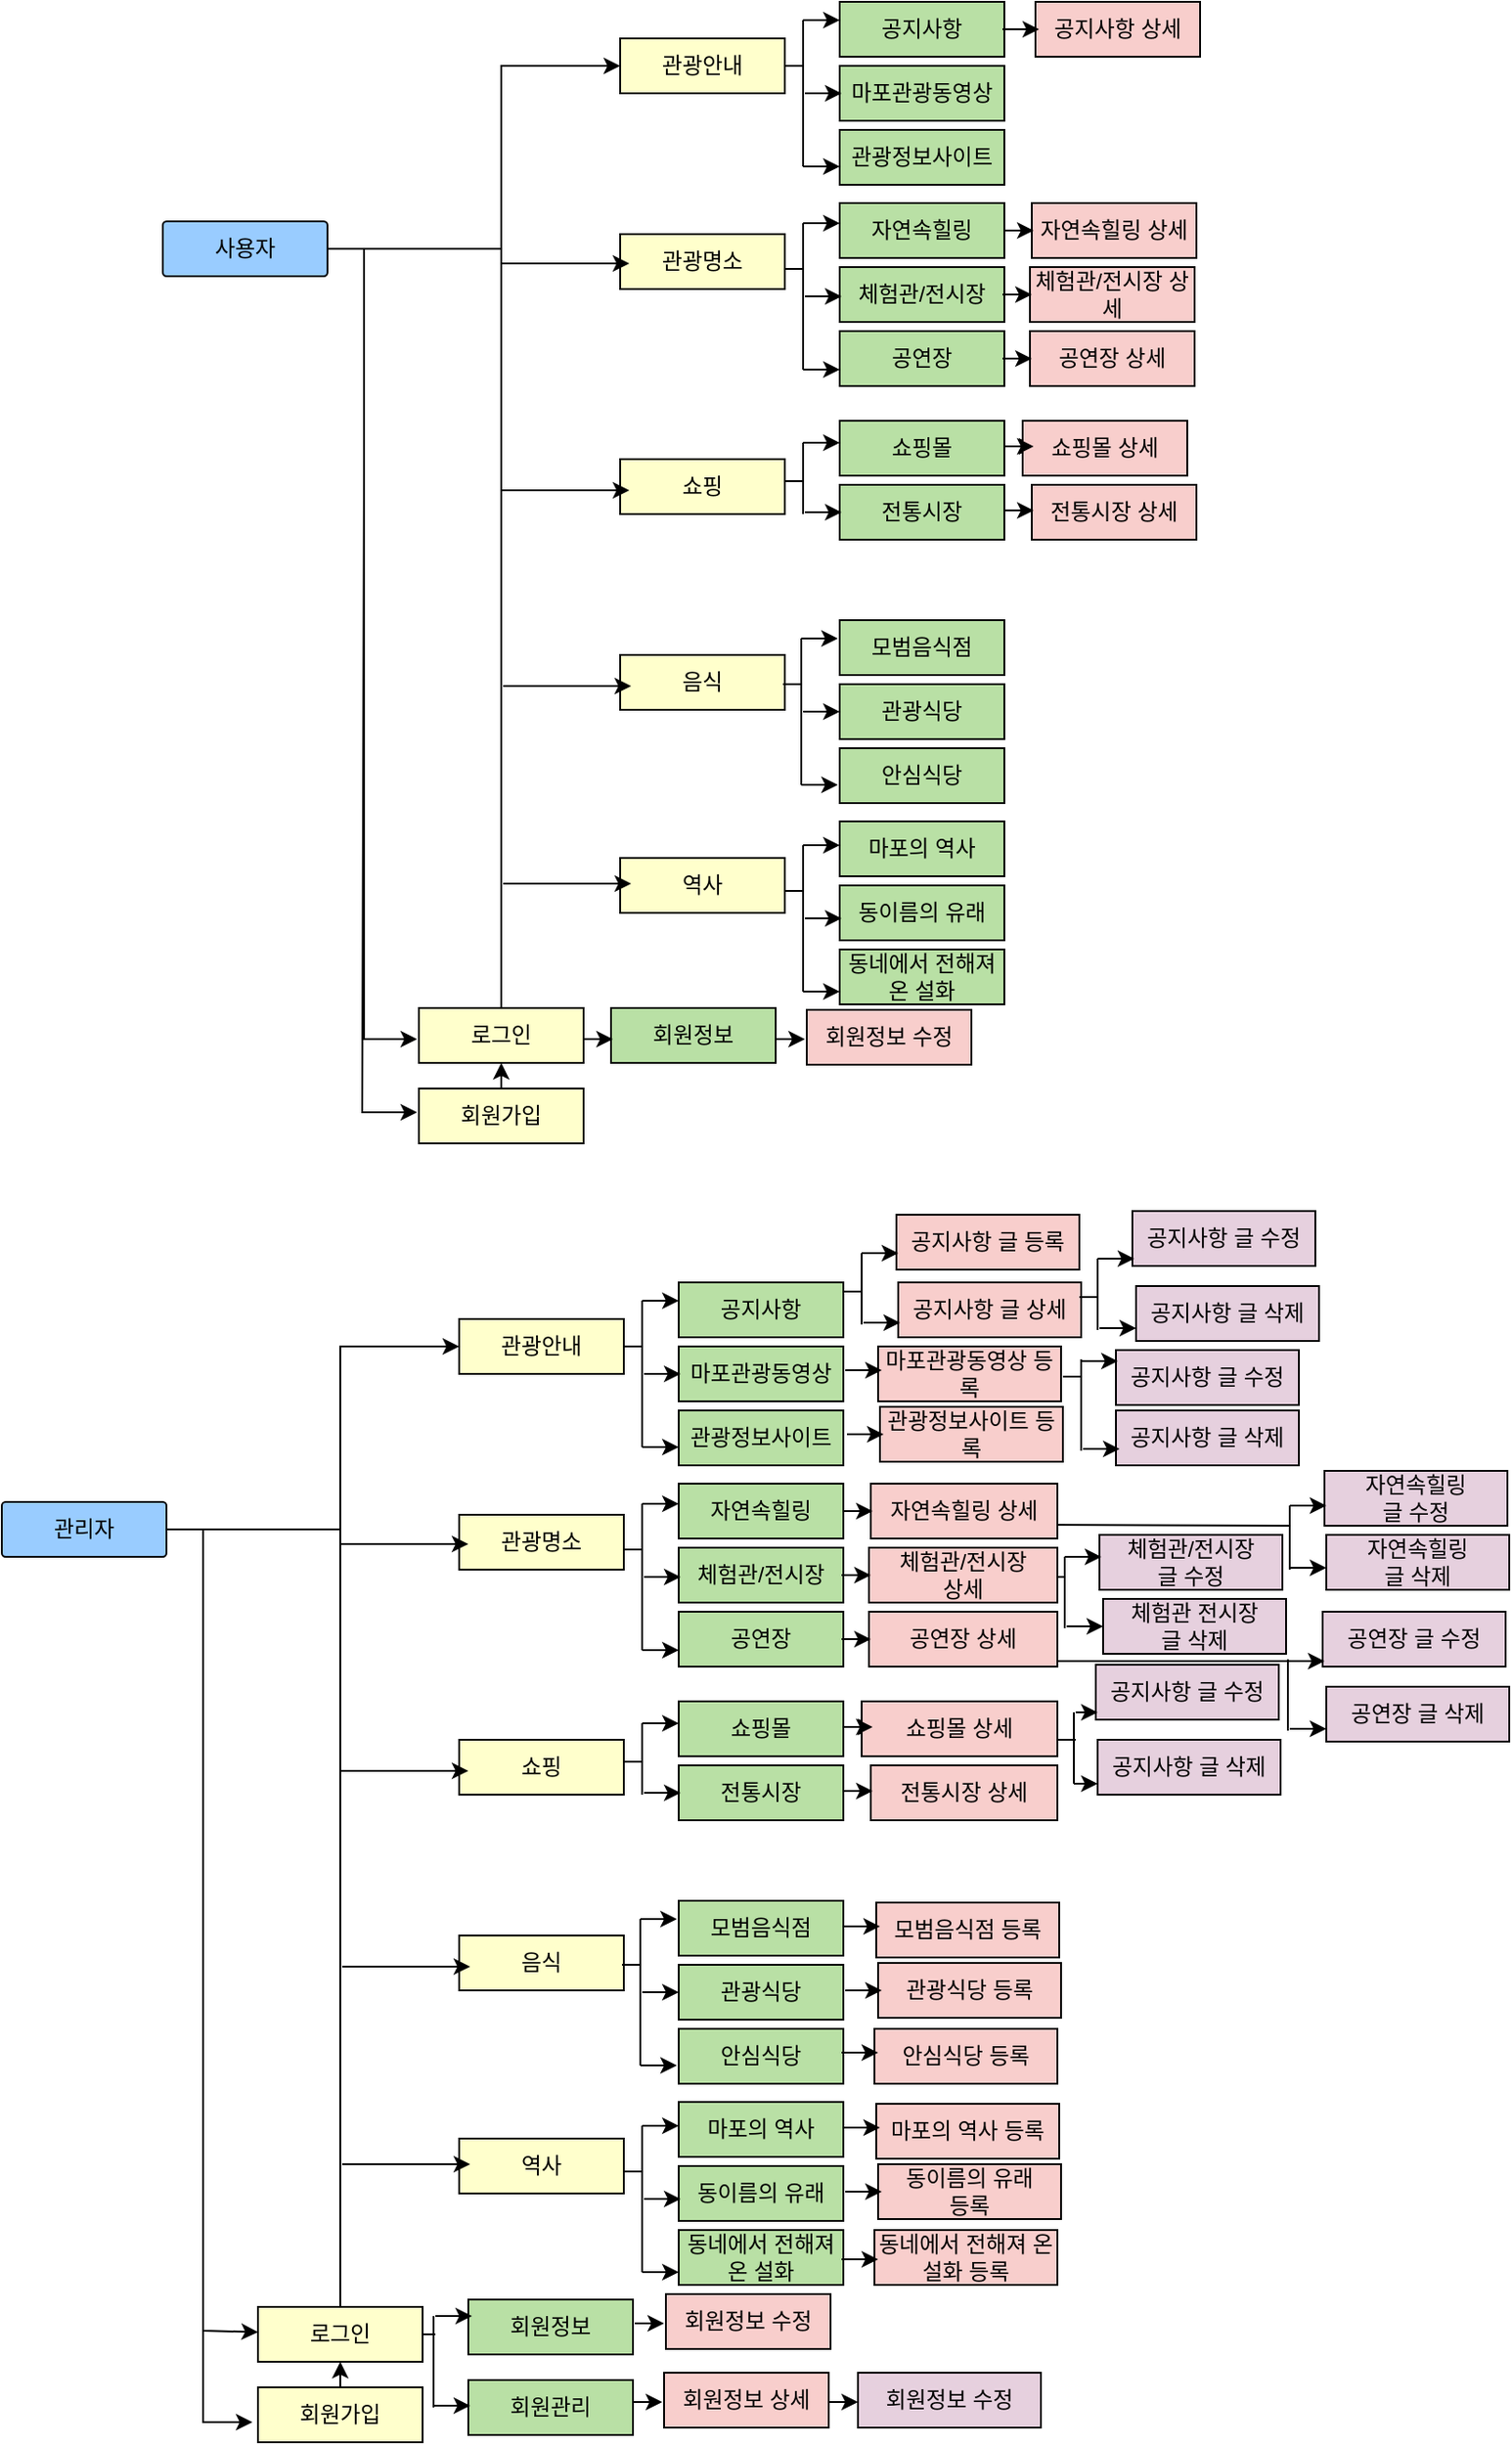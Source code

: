 <mxfile version="20.5.1" type="github">
  <diagram id="kgpKYQtTHZ0yAKxKKP6v" name="Page-1">
    <mxGraphModel dx="1662" dy="762" grid="1" gridSize="10" guides="1" tooltips="1" connect="1" arrows="1" fold="1" page="1" pageScale="1" pageWidth="850" pageHeight="1100" math="0" shadow="0">
      <root>
        <mxCell id="0" />
        <mxCell id="1" parent="0" />
        <mxCell id="wglulsc01303XSao3uGZ-1" value="사용자" style="rounded=1;whiteSpace=wrap;html=1;fillColor=#99CCFF;arcSize=7;" vertex="1" parent="1">
          <mxGeometry x="101" y="173" width="90" height="30" as="geometry" />
        </mxCell>
        <mxCell id="wglulsc01303XSao3uGZ-2" value="로그인" style="rounded=0;whiteSpace=wrap;html=1;fillColor=#FFFFCC;" vertex="1" parent="1">
          <mxGeometry x="241" y="603" width="90" height="30" as="geometry" />
        </mxCell>
        <mxCell id="wglulsc01303XSao3uGZ-3" value="회원가입" style="rounded=0;whiteSpace=wrap;html=1;fillColor=#FFFFCC;" vertex="1" parent="1">
          <mxGeometry x="241" y="647" width="90" height="30" as="geometry" />
        </mxCell>
        <mxCell id="wglulsc01303XSao3uGZ-4" value="관광안내" style="rounded=0;whiteSpace=wrap;html=1;fillColor=#FFFFCC;" vertex="1" parent="1">
          <mxGeometry x="351" y="73" width="90" height="30" as="geometry" />
        </mxCell>
        <mxCell id="wglulsc01303XSao3uGZ-5" value="관광명소" style="rounded=0;whiteSpace=wrap;html=1;fillColor=#FFFFCC;" vertex="1" parent="1">
          <mxGeometry x="351" y="180" width="90" height="30" as="geometry" />
        </mxCell>
        <mxCell id="wglulsc01303XSao3uGZ-6" value="쇼핑" style="rounded=0;whiteSpace=wrap;html=1;fillColor=#FFFFCC;" vertex="1" parent="1">
          <mxGeometry x="351" y="303" width="90" height="30" as="geometry" />
        </mxCell>
        <mxCell id="wglulsc01303XSao3uGZ-7" value="음식" style="rounded=0;whiteSpace=wrap;html=1;fillColor=#FFFFCC;" vertex="1" parent="1">
          <mxGeometry x="351" y="410" width="90" height="30" as="geometry" />
        </mxCell>
        <mxCell id="wglulsc01303XSao3uGZ-8" value="역사" style="rounded=0;whiteSpace=wrap;html=1;fillColor=#FFFFCC;" vertex="1" parent="1">
          <mxGeometry x="351" y="521" width="90" height="30" as="geometry" />
        </mxCell>
        <mxCell id="wglulsc01303XSao3uGZ-9" value="" style="endArrow=classic;html=1;rounded=0;exitX=1;exitY=0.5;exitDx=0;exitDy=0;" edge="1" parent="1" source="wglulsc01303XSao3uGZ-1">
          <mxGeometry width="50" height="50" relative="1" as="geometry">
            <mxPoint x="491" y="473" as="sourcePoint" />
            <mxPoint x="240" y="620" as="targetPoint" />
            <Array as="points">
              <mxPoint x="211" y="188" />
              <mxPoint x="211" y="620" />
            </Array>
          </mxGeometry>
        </mxCell>
        <mxCell id="wglulsc01303XSao3uGZ-10" value="" style="endArrow=classic;html=1;rounded=0;" edge="1" parent="1">
          <mxGeometry width="50" height="50" relative="1" as="geometry">
            <mxPoint x="211" y="303" as="sourcePoint" />
            <mxPoint x="240" y="660" as="targetPoint" />
            <Array as="points">
              <mxPoint x="210" y="660" />
            </Array>
          </mxGeometry>
        </mxCell>
        <mxCell id="wglulsc01303XSao3uGZ-11" value="" style="endArrow=classic;html=1;rounded=0;exitX=0.5;exitY=0;exitDx=0;exitDy=0;entryX=0.5;entryY=1;entryDx=0;entryDy=0;" edge="1" parent="1" source="wglulsc01303XSao3uGZ-3" target="wglulsc01303XSao3uGZ-2">
          <mxGeometry width="50" height="50" relative="1" as="geometry">
            <mxPoint x="491" y="787" as="sourcePoint" />
            <mxPoint x="541" y="737" as="targetPoint" />
          </mxGeometry>
        </mxCell>
        <mxCell id="wglulsc01303XSao3uGZ-12" value="" style="endArrow=classic;html=1;rounded=0;exitX=0.5;exitY=0;exitDx=0;exitDy=0;entryX=0;entryY=0.5;entryDx=0;entryDy=0;" edge="1" parent="1" source="wglulsc01303XSao3uGZ-2" target="wglulsc01303XSao3uGZ-4">
          <mxGeometry width="50" height="50" relative="1" as="geometry">
            <mxPoint x="491" y="473" as="sourcePoint" />
            <mxPoint x="281" y="63" as="targetPoint" />
            <Array as="points">
              <mxPoint x="286" y="88" />
            </Array>
          </mxGeometry>
        </mxCell>
        <mxCell id="wglulsc01303XSao3uGZ-13" value="" style="endArrow=none;html=1;rounded=0;" edge="1" parent="1">
          <mxGeometry width="50" height="50" relative="1" as="geometry">
            <mxPoint x="206" y="188" as="sourcePoint" />
            <mxPoint x="286" y="188" as="targetPoint" />
          </mxGeometry>
        </mxCell>
        <mxCell id="wglulsc01303XSao3uGZ-14" value="" style="endArrow=classic;html=1;rounded=0;entryX=0;entryY=0.5;entryDx=0;entryDy=0;" edge="1" parent="1">
          <mxGeometry width="50" height="50" relative="1" as="geometry">
            <mxPoint x="286" y="196" as="sourcePoint" />
            <mxPoint x="356" y="196" as="targetPoint" />
          </mxGeometry>
        </mxCell>
        <mxCell id="wglulsc01303XSao3uGZ-15" value="" style="endArrow=classic;html=1;rounded=0;entryX=0;entryY=0.5;entryDx=0;entryDy=0;" edge="1" parent="1">
          <mxGeometry width="50" height="50" relative="1" as="geometry">
            <mxPoint x="286" y="320" as="sourcePoint" />
            <mxPoint x="356" y="320" as="targetPoint" />
          </mxGeometry>
        </mxCell>
        <mxCell id="wglulsc01303XSao3uGZ-16" value="" style="endArrow=classic;html=1;rounded=0;entryX=0;entryY=0.5;entryDx=0;entryDy=0;" edge="1" parent="1">
          <mxGeometry width="50" height="50" relative="1" as="geometry">
            <mxPoint x="287" y="427" as="sourcePoint" />
            <mxPoint x="357" y="427" as="targetPoint" />
          </mxGeometry>
        </mxCell>
        <mxCell id="wglulsc01303XSao3uGZ-17" value="" style="endArrow=classic;html=1;rounded=0;entryX=0;entryY=0.5;entryDx=0;entryDy=0;" edge="1" parent="1">
          <mxGeometry width="50" height="50" relative="1" as="geometry">
            <mxPoint x="287" y="535" as="sourcePoint" />
            <mxPoint x="357" y="535" as="targetPoint" />
          </mxGeometry>
        </mxCell>
        <mxCell id="wglulsc01303XSao3uGZ-18" value="공지사항" style="rounded=0;whiteSpace=wrap;html=1;fillColor=#B9E0A5;" vertex="1" parent="1">
          <mxGeometry x="471" y="53" width="90" height="30" as="geometry" />
        </mxCell>
        <mxCell id="wglulsc01303XSao3uGZ-19" value="마포관광동영상" style="rounded=0;whiteSpace=wrap;html=1;fillColor=#B9E0A5;" vertex="1" parent="1">
          <mxGeometry x="471" y="88" width="90" height="30" as="geometry" />
        </mxCell>
        <mxCell id="wglulsc01303XSao3uGZ-20" value="관광정보사이트" style="rounded=0;whiteSpace=wrap;html=1;fillColor=#B9E0A5;" vertex="1" parent="1">
          <mxGeometry x="471" y="123" width="90" height="30" as="geometry" />
        </mxCell>
        <mxCell id="wglulsc01303XSao3uGZ-21" value="공지사항 상세" style="rounded=0;whiteSpace=wrap;html=1;fillColor=#F8CECC;" vertex="1" parent="1">
          <mxGeometry x="578" y="53" width="90" height="30" as="geometry" />
        </mxCell>
        <mxCell id="wglulsc01303XSao3uGZ-24" value="자연속힐링" style="rounded=0;whiteSpace=wrap;html=1;fillColor=#B9E0A5;" vertex="1" parent="1">
          <mxGeometry x="471" y="163" width="90" height="30" as="geometry" />
        </mxCell>
        <mxCell id="wglulsc01303XSao3uGZ-25" value="체험관/전시장" style="rounded=0;whiteSpace=wrap;html=1;fillColor=#B9E0A5;" vertex="1" parent="1">
          <mxGeometry x="471" y="198" width="90" height="30" as="geometry" />
        </mxCell>
        <mxCell id="wglulsc01303XSao3uGZ-26" value="공연장" style="rounded=0;whiteSpace=wrap;html=1;fillColor=#B9E0A5;" vertex="1" parent="1">
          <mxGeometry x="471" y="233" width="90" height="30" as="geometry" />
        </mxCell>
        <mxCell id="wglulsc01303XSao3uGZ-27" value="자연속힐링 상세" style="rounded=0;whiteSpace=wrap;html=1;fillColor=#F8CECC;" vertex="1" parent="1">
          <mxGeometry x="576" y="163" width="90" height="30" as="geometry" />
        </mxCell>
        <mxCell id="wglulsc01303XSao3uGZ-28" value="쇼핑몰" style="rounded=0;whiteSpace=wrap;html=1;fillColor=#B9E0A5;" vertex="1" parent="1">
          <mxGeometry x="471" y="282" width="90" height="30" as="geometry" />
        </mxCell>
        <mxCell id="wglulsc01303XSao3uGZ-29" value="전통시장" style="rounded=0;whiteSpace=wrap;html=1;fillColor=#B9E0A5;" vertex="1" parent="1">
          <mxGeometry x="471" y="317" width="90" height="30" as="geometry" />
        </mxCell>
        <mxCell id="wglulsc01303XSao3uGZ-31" value="쇼핑몰 상세" style="rounded=0;whiteSpace=wrap;html=1;fillColor=#FFFFFF;" vertex="1" parent="1">
          <mxGeometry x="571" y="282" width="90" height="30" as="geometry" />
        </mxCell>
        <mxCell id="wglulsc01303XSao3uGZ-32" value="모범음식점" style="rounded=0;whiteSpace=wrap;html=1;fillColor=#B9E0A5;" vertex="1" parent="1">
          <mxGeometry x="471" y="391" width="90" height="30" as="geometry" />
        </mxCell>
        <mxCell id="wglulsc01303XSao3uGZ-33" value="관광식당" style="rounded=0;whiteSpace=wrap;html=1;fillColor=#B9E0A5;" vertex="1" parent="1">
          <mxGeometry x="471" y="426" width="90" height="30" as="geometry" />
        </mxCell>
        <mxCell id="wglulsc01303XSao3uGZ-34" value="안심식당" style="rounded=0;whiteSpace=wrap;html=1;fillColor=#B9E0A5;" vertex="1" parent="1">
          <mxGeometry x="471" y="461" width="90" height="30" as="geometry" />
        </mxCell>
        <mxCell id="wglulsc01303XSao3uGZ-36" value="마포의 역사" style="rounded=0;whiteSpace=wrap;html=1;fillColor=#B9E0A5;" vertex="1" parent="1">
          <mxGeometry x="471" y="501" width="90" height="30" as="geometry" />
        </mxCell>
        <mxCell id="wglulsc01303XSao3uGZ-37" value="동이름의 유래" style="rounded=0;whiteSpace=wrap;html=1;fillColor=#B9E0A5;" vertex="1" parent="1">
          <mxGeometry x="471" y="536" width="90" height="30" as="geometry" />
        </mxCell>
        <mxCell id="wglulsc01303XSao3uGZ-38" value="동네에서 전해져 온 설화" style="rounded=0;whiteSpace=wrap;html=1;fillColor=#B9E0A5;" vertex="1" parent="1">
          <mxGeometry x="471" y="571" width="90" height="30" as="geometry" />
        </mxCell>
        <mxCell id="wglulsc01303XSao3uGZ-40" value="전통시장 상세" style="rounded=0;whiteSpace=wrap;html=1;fillColor=#F8CECC;" vertex="1" parent="1">
          <mxGeometry x="576" y="317" width="90" height="30" as="geometry" />
        </mxCell>
        <mxCell id="wglulsc01303XSao3uGZ-41" value="체험관/전시장 상세" style="rounded=0;whiteSpace=wrap;html=1;fillColor=#F8CECC;" vertex="1" parent="1">
          <mxGeometry x="575" y="198" width="90" height="30" as="geometry" />
        </mxCell>
        <mxCell id="wglulsc01303XSao3uGZ-42" value="공연장 상세" style="rounded=0;whiteSpace=wrap;html=1;fillColor=#F8CECC;" vertex="1" parent="1">
          <mxGeometry x="575" y="233" width="90" height="30" as="geometry" />
        </mxCell>
        <mxCell id="wglulsc01303XSao3uGZ-45" value="" style="endArrow=none;html=1;rounded=0;exitX=1;exitY=0.5;exitDx=0;exitDy=0;" edge="1" parent="1" source="wglulsc01303XSao3uGZ-4">
          <mxGeometry width="50" height="50" relative="1" as="geometry">
            <mxPoint x="491" y="363" as="sourcePoint" />
            <mxPoint x="451" y="88" as="targetPoint" />
          </mxGeometry>
        </mxCell>
        <mxCell id="wglulsc01303XSao3uGZ-47" value="" style="endArrow=none;html=1;rounded=0;" edge="1" parent="1">
          <mxGeometry width="50" height="50" relative="1" as="geometry">
            <mxPoint x="451" y="63" as="sourcePoint" />
            <mxPoint x="451" y="143" as="targetPoint" />
          </mxGeometry>
        </mxCell>
        <mxCell id="wglulsc01303XSao3uGZ-48" value="" style="endArrow=classic;html=1;rounded=0;" edge="1" parent="1">
          <mxGeometry width="50" height="50" relative="1" as="geometry">
            <mxPoint x="451" y="63" as="sourcePoint" />
            <mxPoint x="471" y="63" as="targetPoint" />
          </mxGeometry>
        </mxCell>
        <mxCell id="wglulsc01303XSao3uGZ-49" value="" style="endArrow=classic;html=1;rounded=0;" edge="1" parent="1">
          <mxGeometry width="50" height="50" relative="1" as="geometry">
            <mxPoint x="452" y="103" as="sourcePoint" />
            <mxPoint x="472" y="103" as="targetPoint" />
          </mxGeometry>
        </mxCell>
        <mxCell id="wglulsc01303XSao3uGZ-50" value="" style="endArrow=classic;html=1;rounded=0;" edge="1" parent="1">
          <mxGeometry width="50" height="50" relative="1" as="geometry">
            <mxPoint x="451" y="143" as="sourcePoint" />
            <mxPoint x="471" y="143" as="targetPoint" />
          </mxGeometry>
        </mxCell>
        <mxCell id="wglulsc01303XSao3uGZ-51" value="" style="endArrow=none;html=1;rounded=0;exitX=1;exitY=0.5;exitDx=0;exitDy=0;" edge="1" parent="1">
          <mxGeometry width="50" height="50" relative="1" as="geometry">
            <mxPoint x="441" y="199" as="sourcePoint" />
            <mxPoint x="451" y="199" as="targetPoint" />
          </mxGeometry>
        </mxCell>
        <mxCell id="wglulsc01303XSao3uGZ-52" value="" style="endArrow=none;html=1;rounded=0;" edge="1" parent="1">
          <mxGeometry width="50" height="50" relative="1" as="geometry">
            <mxPoint x="451" y="174" as="sourcePoint" />
            <mxPoint x="451" y="254" as="targetPoint" />
          </mxGeometry>
        </mxCell>
        <mxCell id="wglulsc01303XSao3uGZ-53" value="" style="endArrow=classic;html=1;rounded=0;" edge="1" parent="1">
          <mxGeometry width="50" height="50" relative="1" as="geometry">
            <mxPoint x="451" y="174" as="sourcePoint" />
            <mxPoint x="471" y="174" as="targetPoint" />
          </mxGeometry>
        </mxCell>
        <mxCell id="wglulsc01303XSao3uGZ-54" value="" style="endArrow=classic;html=1;rounded=0;" edge="1" parent="1">
          <mxGeometry width="50" height="50" relative="1" as="geometry">
            <mxPoint x="452" y="214" as="sourcePoint" />
            <mxPoint x="472" y="214" as="targetPoint" />
          </mxGeometry>
        </mxCell>
        <mxCell id="wglulsc01303XSao3uGZ-55" value="" style="endArrow=classic;html=1;rounded=0;" edge="1" parent="1">
          <mxGeometry width="50" height="50" relative="1" as="geometry">
            <mxPoint x="451" y="254" as="sourcePoint" />
            <mxPoint x="471" y="254" as="targetPoint" />
          </mxGeometry>
        </mxCell>
        <mxCell id="wglulsc01303XSao3uGZ-57" value="" style="endArrow=none;html=1;rounded=0;" edge="1" parent="1">
          <mxGeometry width="50" height="50" relative="1" as="geometry">
            <mxPoint x="451" y="294" as="sourcePoint" />
            <mxPoint x="451" y="333" as="targetPoint" />
          </mxGeometry>
        </mxCell>
        <mxCell id="wglulsc01303XSao3uGZ-58" value="" style="endArrow=classic;html=1;rounded=0;" edge="1" parent="1">
          <mxGeometry width="50" height="50" relative="1" as="geometry">
            <mxPoint x="451" y="294" as="sourcePoint" />
            <mxPoint x="471" y="294" as="targetPoint" />
          </mxGeometry>
        </mxCell>
        <mxCell id="wglulsc01303XSao3uGZ-59" value="" style="endArrow=classic;html=1;rounded=0;" edge="1" parent="1">
          <mxGeometry width="50" height="50" relative="1" as="geometry">
            <mxPoint x="452" y="332" as="sourcePoint" />
            <mxPoint x="472" y="332" as="targetPoint" />
          </mxGeometry>
        </mxCell>
        <mxCell id="wglulsc01303XSao3uGZ-61" value="" style="endArrow=none;html=1;rounded=0;exitX=1;exitY=0.5;exitDx=0;exitDy=0;" edge="1" parent="1">
          <mxGeometry width="50" height="50" relative="1" as="geometry">
            <mxPoint x="440" y="426" as="sourcePoint" />
            <mxPoint x="450" y="426" as="targetPoint" />
          </mxGeometry>
        </mxCell>
        <mxCell id="wglulsc01303XSao3uGZ-62" value="" style="endArrow=none;html=1;rounded=0;" edge="1" parent="1">
          <mxGeometry width="50" height="50" relative="1" as="geometry">
            <mxPoint x="450" y="401" as="sourcePoint" />
            <mxPoint x="450" y="481" as="targetPoint" />
          </mxGeometry>
        </mxCell>
        <mxCell id="wglulsc01303XSao3uGZ-63" value="" style="endArrow=classic;html=1;rounded=0;" edge="1" parent="1">
          <mxGeometry width="50" height="50" relative="1" as="geometry">
            <mxPoint x="450" y="401" as="sourcePoint" />
            <mxPoint x="470" y="401" as="targetPoint" />
          </mxGeometry>
        </mxCell>
        <mxCell id="wglulsc01303XSao3uGZ-64" value="" style="endArrow=classic;html=1;rounded=0;" edge="1" parent="1">
          <mxGeometry width="50" height="50" relative="1" as="geometry">
            <mxPoint x="451" y="441" as="sourcePoint" />
            <mxPoint x="471" y="441" as="targetPoint" />
          </mxGeometry>
        </mxCell>
        <mxCell id="wglulsc01303XSao3uGZ-65" value="" style="endArrow=classic;html=1;rounded=0;" edge="1" parent="1">
          <mxGeometry width="50" height="50" relative="1" as="geometry">
            <mxPoint x="450" y="481" as="sourcePoint" />
            <mxPoint x="470" y="481" as="targetPoint" />
          </mxGeometry>
        </mxCell>
        <mxCell id="wglulsc01303XSao3uGZ-66" value="" style="endArrow=none;html=1;rounded=0;exitX=1;exitY=0.5;exitDx=0;exitDy=0;" edge="1" parent="1">
          <mxGeometry width="50" height="50" relative="1" as="geometry">
            <mxPoint x="441" y="539" as="sourcePoint" />
            <mxPoint x="451" y="539" as="targetPoint" />
          </mxGeometry>
        </mxCell>
        <mxCell id="wglulsc01303XSao3uGZ-67" value="" style="endArrow=none;html=1;rounded=0;" edge="1" parent="1">
          <mxGeometry width="50" height="50" relative="1" as="geometry">
            <mxPoint x="451" y="514" as="sourcePoint" />
            <mxPoint x="451" y="594" as="targetPoint" />
          </mxGeometry>
        </mxCell>
        <mxCell id="wglulsc01303XSao3uGZ-68" value="" style="endArrow=classic;html=1;rounded=0;" edge="1" parent="1">
          <mxGeometry width="50" height="50" relative="1" as="geometry">
            <mxPoint x="451" y="514" as="sourcePoint" />
            <mxPoint x="471" y="514" as="targetPoint" />
          </mxGeometry>
        </mxCell>
        <mxCell id="wglulsc01303XSao3uGZ-69" value="" style="endArrow=classic;html=1;rounded=0;" edge="1" parent="1">
          <mxGeometry width="50" height="50" relative="1" as="geometry">
            <mxPoint x="452" y="554" as="sourcePoint" />
            <mxPoint x="472" y="554" as="targetPoint" />
          </mxGeometry>
        </mxCell>
        <mxCell id="wglulsc01303XSao3uGZ-70" value="" style="endArrow=classic;html=1;rounded=0;" edge="1" parent="1">
          <mxGeometry width="50" height="50" relative="1" as="geometry">
            <mxPoint x="451" y="594" as="sourcePoint" />
            <mxPoint x="471" y="594" as="targetPoint" />
          </mxGeometry>
        </mxCell>
        <mxCell id="wglulsc01303XSao3uGZ-71" value="" style="endArrow=classic;html=1;rounded=0;" edge="1" parent="1">
          <mxGeometry width="50" height="50" relative="1" as="geometry">
            <mxPoint x="560" y="68" as="sourcePoint" />
            <mxPoint x="580" y="68" as="targetPoint" />
          </mxGeometry>
        </mxCell>
        <mxCell id="wglulsc01303XSao3uGZ-72" value="" style="endArrow=classic;html=1;rounded=0;" edge="1" parent="1">
          <mxGeometry width="50" height="50" relative="1" as="geometry">
            <mxPoint x="561" y="178" as="sourcePoint" />
            <mxPoint x="577" y="178" as="targetPoint" />
          </mxGeometry>
        </mxCell>
        <mxCell id="wglulsc01303XSao3uGZ-73" value="" style="endArrow=classic;html=1;rounded=0;" edge="1" parent="1">
          <mxGeometry width="50" height="50" relative="1" as="geometry">
            <mxPoint x="560" y="213" as="sourcePoint" />
            <mxPoint x="576" y="213" as="targetPoint" />
          </mxGeometry>
        </mxCell>
        <mxCell id="wglulsc01303XSao3uGZ-74" value="" style="endArrow=classic;html=1;rounded=0;" edge="1" parent="1">
          <mxGeometry width="50" height="50" relative="1" as="geometry">
            <mxPoint x="560" y="248" as="sourcePoint" />
            <mxPoint x="576" y="248" as="targetPoint" />
          </mxGeometry>
        </mxCell>
        <mxCell id="wglulsc01303XSao3uGZ-75" value="" style="endArrow=classic;html=1;rounded=0;" edge="1" parent="1">
          <mxGeometry width="50" height="50" relative="1" as="geometry">
            <mxPoint x="562" y="296" as="sourcePoint" />
            <mxPoint x="578" y="296" as="targetPoint" />
          </mxGeometry>
        </mxCell>
        <mxCell id="wglulsc01303XSao3uGZ-77" value="" style="endArrow=classic;html=1;rounded=0;" edge="1" parent="1">
          <mxGeometry width="50" height="50" relative="1" as="geometry">
            <mxPoint x="561" y="331" as="sourcePoint" />
            <mxPoint x="577" y="331" as="targetPoint" />
          </mxGeometry>
        </mxCell>
        <mxCell id="wglulsc01303XSao3uGZ-78" value="회원정보" style="rounded=0;whiteSpace=wrap;html=1;fillColor=#B9E0A5;" vertex="1" parent="1">
          <mxGeometry x="346" y="603" width="90" height="30" as="geometry" />
        </mxCell>
        <mxCell id="wglulsc01303XSao3uGZ-79" value="" style="endArrow=classic;html=1;rounded=0;" edge="1" parent="1">
          <mxGeometry width="50" height="50" relative="1" as="geometry">
            <mxPoint x="331" y="620" as="sourcePoint" />
            <mxPoint x="347" y="620" as="targetPoint" />
          </mxGeometry>
        </mxCell>
        <mxCell id="wglulsc01303XSao3uGZ-80" value="쇼핑몰 상세" style="whiteSpace=wrap;html=1;fillColor=#F8CECC;" vertex="1" parent="1">
          <mxGeometry x="571" y="282" width="90" height="30" as="geometry" />
        </mxCell>
        <mxCell id="wglulsc01303XSao3uGZ-82" value="" style="endArrow=none;html=1;rounded=0;exitX=1;exitY=0.5;exitDx=0;exitDy=0;" edge="1" parent="1">
          <mxGeometry width="50" height="50" relative="1" as="geometry">
            <mxPoint x="441" y="315" as="sourcePoint" />
            <mxPoint x="451" y="315" as="targetPoint" />
          </mxGeometry>
        </mxCell>
        <mxCell id="wglulsc01303XSao3uGZ-83" value="" style="endArrow=classic;html=1;rounded=0;" edge="1" parent="1">
          <mxGeometry width="50" height="50" relative="1" as="geometry">
            <mxPoint x="561" y="296" as="sourcePoint" />
            <mxPoint x="577" y="296" as="targetPoint" />
          </mxGeometry>
        </mxCell>
        <mxCell id="wglulsc01303XSao3uGZ-155" value="관리자" style="rounded=1;whiteSpace=wrap;html=1;fillColor=#99CCFF;arcSize=7;" vertex="1" parent="1">
          <mxGeometry x="13" y="873" width="90" height="30" as="geometry" />
        </mxCell>
        <mxCell id="wglulsc01303XSao3uGZ-156" value="로그인" style="rounded=0;whiteSpace=wrap;html=1;fillColor=#FFFFCC;" vertex="1" parent="1">
          <mxGeometry x="153" y="1313" width="90" height="30" as="geometry" />
        </mxCell>
        <mxCell id="wglulsc01303XSao3uGZ-157" value="회원가입" style="rounded=0;whiteSpace=wrap;html=1;fillColor=#FFFFCC;" vertex="1" parent="1">
          <mxGeometry x="153" y="1357" width="90" height="30" as="geometry" />
        </mxCell>
        <mxCell id="wglulsc01303XSao3uGZ-158" value="관광안내" style="rounded=0;whiteSpace=wrap;html=1;fillColor=#FFFFCC;" vertex="1" parent="1">
          <mxGeometry x="263" y="773" width="90" height="30" as="geometry" />
        </mxCell>
        <mxCell id="wglulsc01303XSao3uGZ-159" value="관광명소" style="rounded=0;whiteSpace=wrap;html=1;fillColor=#FFFFCC;" vertex="1" parent="1">
          <mxGeometry x="263" y="880" width="90" height="30" as="geometry" />
        </mxCell>
        <mxCell id="wglulsc01303XSao3uGZ-160" value="쇼핑" style="rounded=0;whiteSpace=wrap;html=1;fillColor=#FFFFCC;" vertex="1" parent="1">
          <mxGeometry x="263" y="1003" width="90" height="30" as="geometry" />
        </mxCell>
        <mxCell id="wglulsc01303XSao3uGZ-161" value="음식" style="rounded=0;whiteSpace=wrap;html=1;fillColor=#FFFFCC;" vertex="1" parent="1">
          <mxGeometry x="263" y="1110" width="90" height="30" as="geometry" />
        </mxCell>
        <mxCell id="wglulsc01303XSao3uGZ-162" value="역사" style="rounded=0;whiteSpace=wrap;html=1;fillColor=#FFFFCC;" vertex="1" parent="1">
          <mxGeometry x="263" y="1221" width="90" height="30" as="geometry" />
        </mxCell>
        <mxCell id="wglulsc01303XSao3uGZ-163" value="" style="endArrow=classic;html=1;rounded=0;exitX=1;exitY=0.5;exitDx=0;exitDy=0;" edge="1" parent="1" source="wglulsc01303XSao3uGZ-155" target="wglulsc01303XSao3uGZ-156">
          <mxGeometry width="50" height="50" relative="1" as="geometry">
            <mxPoint x="403" y="1173" as="sourcePoint" />
            <mxPoint x="163" y="953" as="targetPoint" />
            <Array as="points">
              <mxPoint x="123" y="888" />
              <mxPoint x="123" y="1326" />
            </Array>
          </mxGeometry>
        </mxCell>
        <mxCell id="wglulsc01303XSao3uGZ-164" value="" style="endArrow=classic;html=1;rounded=0;" edge="1" parent="1">
          <mxGeometry width="50" height="50" relative="1" as="geometry">
            <mxPoint x="123" y="1003" as="sourcePoint" />
            <mxPoint x="150" y="1376" as="targetPoint" />
            <Array as="points">
              <mxPoint x="123" y="1376" />
            </Array>
          </mxGeometry>
        </mxCell>
        <mxCell id="wglulsc01303XSao3uGZ-165" value="" style="endArrow=classic;html=1;rounded=0;exitX=0.5;exitY=0;exitDx=0;exitDy=0;entryX=0.5;entryY=1;entryDx=0;entryDy=0;" edge="1" parent="1" source="wglulsc01303XSao3uGZ-157" target="wglulsc01303XSao3uGZ-156">
          <mxGeometry width="50" height="50" relative="1" as="geometry">
            <mxPoint x="403" y="1497" as="sourcePoint" />
            <mxPoint x="453" y="1447" as="targetPoint" />
          </mxGeometry>
        </mxCell>
        <mxCell id="wglulsc01303XSao3uGZ-166" value="" style="endArrow=classic;html=1;rounded=0;exitX=0.5;exitY=0;exitDx=0;exitDy=0;entryX=0;entryY=0.5;entryDx=0;entryDy=0;" edge="1" parent="1" source="wglulsc01303XSao3uGZ-156" target="wglulsc01303XSao3uGZ-158">
          <mxGeometry width="50" height="50" relative="1" as="geometry">
            <mxPoint x="403" y="1173" as="sourcePoint" />
            <mxPoint x="193" y="763" as="targetPoint" />
            <Array as="points">
              <mxPoint x="198" y="788" />
            </Array>
          </mxGeometry>
        </mxCell>
        <mxCell id="wglulsc01303XSao3uGZ-167" value="" style="endArrow=none;html=1;rounded=0;" edge="1" parent="1">
          <mxGeometry width="50" height="50" relative="1" as="geometry">
            <mxPoint x="118" y="888" as="sourcePoint" />
            <mxPoint x="198" y="888" as="targetPoint" />
          </mxGeometry>
        </mxCell>
        <mxCell id="wglulsc01303XSao3uGZ-168" value="" style="endArrow=classic;html=1;rounded=0;entryX=0;entryY=0.5;entryDx=0;entryDy=0;" edge="1" parent="1">
          <mxGeometry width="50" height="50" relative="1" as="geometry">
            <mxPoint x="198" y="896" as="sourcePoint" />
            <mxPoint x="268" y="896" as="targetPoint" />
          </mxGeometry>
        </mxCell>
        <mxCell id="wglulsc01303XSao3uGZ-169" value="" style="endArrow=classic;html=1;rounded=0;entryX=0;entryY=0.5;entryDx=0;entryDy=0;" edge="1" parent="1">
          <mxGeometry width="50" height="50" relative="1" as="geometry">
            <mxPoint x="198" y="1020" as="sourcePoint" />
            <mxPoint x="268" y="1020" as="targetPoint" />
          </mxGeometry>
        </mxCell>
        <mxCell id="wglulsc01303XSao3uGZ-170" value="" style="endArrow=classic;html=1;rounded=0;entryX=0;entryY=0.5;entryDx=0;entryDy=0;" edge="1" parent="1">
          <mxGeometry width="50" height="50" relative="1" as="geometry">
            <mxPoint x="199" y="1127" as="sourcePoint" />
            <mxPoint x="269" y="1127" as="targetPoint" />
          </mxGeometry>
        </mxCell>
        <mxCell id="wglulsc01303XSao3uGZ-171" value="" style="endArrow=classic;html=1;rounded=0;entryX=0;entryY=0.5;entryDx=0;entryDy=0;" edge="1" parent="1">
          <mxGeometry width="50" height="50" relative="1" as="geometry">
            <mxPoint x="199" y="1235" as="sourcePoint" />
            <mxPoint x="269" y="1235" as="targetPoint" />
          </mxGeometry>
        </mxCell>
        <mxCell id="wglulsc01303XSao3uGZ-172" value="공지사항" style="rounded=0;whiteSpace=wrap;html=1;fillColor=#B9E0A5;" vertex="1" parent="1">
          <mxGeometry x="383" y="753" width="90" height="30" as="geometry" />
        </mxCell>
        <mxCell id="wglulsc01303XSao3uGZ-173" value="마포관광동영상" style="rounded=0;whiteSpace=wrap;html=1;fillColor=#B9E0A5;" vertex="1" parent="1">
          <mxGeometry x="383" y="788" width="90" height="30" as="geometry" />
        </mxCell>
        <mxCell id="wglulsc01303XSao3uGZ-174" value="관광정보사이트" style="rounded=0;whiteSpace=wrap;html=1;fillColor=#B9E0A5;" vertex="1" parent="1">
          <mxGeometry x="383" y="823" width="90" height="30" as="geometry" />
        </mxCell>
        <mxCell id="wglulsc01303XSao3uGZ-175" value="공지사항 글 상세" style="rounded=0;whiteSpace=wrap;html=1;fillColor=#F8CECC;" vertex="1" parent="1">
          <mxGeometry x="503" y="753" width="100" height="30" as="geometry" />
        </mxCell>
        <mxCell id="wglulsc01303XSao3uGZ-176" value="자연속힐링" style="rounded=0;whiteSpace=wrap;html=1;fillColor=#B9E0A5;" vertex="1" parent="1">
          <mxGeometry x="383" y="863" width="90" height="30" as="geometry" />
        </mxCell>
        <mxCell id="wglulsc01303XSao3uGZ-177" value="체험관/전시장" style="rounded=0;whiteSpace=wrap;html=1;fillColor=#B9E0A5;" vertex="1" parent="1">
          <mxGeometry x="383" y="898" width="90" height="30" as="geometry" />
        </mxCell>
        <mxCell id="wglulsc01303XSao3uGZ-178" value="공연장" style="rounded=0;whiteSpace=wrap;html=1;fillColor=#B9E0A5;" vertex="1" parent="1">
          <mxGeometry x="383" y="933" width="90" height="30" as="geometry" />
        </mxCell>
        <mxCell id="wglulsc01303XSao3uGZ-179" value="자연속힐링 상세" style="rounded=0;whiteSpace=wrap;html=1;fillColor=#F8CECC;" vertex="1" parent="1">
          <mxGeometry x="488" y="863" width="102" height="30" as="geometry" />
        </mxCell>
        <mxCell id="wglulsc01303XSao3uGZ-180" value="쇼핑몰" style="rounded=0;whiteSpace=wrap;html=1;fillColor=#B9E0A5;" vertex="1" parent="1">
          <mxGeometry x="383" y="982" width="90" height="30" as="geometry" />
        </mxCell>
        <mxCell id="wglulsc01303XSao3uGZ-181" value="전통시장" style="rounded=0;whiteSpace=wrap;html=1;fillColor=#B9E0A5;" vertex="1" parent="1">
          <mxGeometry x="383" y="1017" width="90" height="30" as="geometry" />
        </mxCell>
        <mxCell id="wglulsc01303XSao3uGZ-182" value="쇼핑몰 상세" style="rounded=0;whiteSpace=wrap;html=1;fillColor=#FFFFFF;" vertex="1" parent="1">
          <mxGeometry x="483" y="982" width="90" height="30" as="geometry" />
        </mxCell>
        <mxCell id="wglulsc01303XSao3uGZ-183" value="모범음식점" style="rounded=0;whiteSpace=wrap;html=1;fillColor=#B9E0A5;" vertex="1" parent="1">
          <mxGeometry x="383" y="1091" width="90" height="30" as="geometry" />
        </mxCell>
        <mxCell id="wglulsc01303XSao3uGZ-184" value="관광식당" style="rounded=0;whiteSpace=wrap;html=1;fillColor=#B9E0A5;" vertex="1" parent="1">
          <mxGeometry x="383" y="1126" width="90" height="30" as="geometry" />
        </mxCell>
        <mxCell id="wglulsc01303XSao3uGZ-185" value="안심식당" style="rounded=0;whiteSpace=wrap;html=1;fillColor=#B9E0A5;" vertex="1" parent="1">
          <mxGeometry x="383" y="1161" width="90" height="30" as="geometry" />
        </mxCell>
        <mxCell id="wglulsc01303XSao3uGZ-186" value="마포의 역사" style="rounded=0;whiteSpace=wrap;html=1;fillColor=#B9E0A5;" vertex="1" parent="1">
          <mxGeometry x="383" y="1201" width="90" height="30" as="geometry" />
        </mxCell>
        <mxCell id="wglulsc01303XSao3uGZ-187" value="동이름의 유래" style="rounded=0;whiteSpace=wrap;html=1;fillColor=#B9E0A5;" vertex="1" parent="1">
          <mxGeometry x="383" y="1236" width="90" height="30" as="geometry" />
        </mxCell>
        <mxCell id="wglulsc01303XSao3uGZ-188" value="동네에서 전해져 온 설화" style="rounded=0;whiteSpace=wrap;html=1;fillColor=#B9E0A5;" vertex="1" parent="1">
          <mxGeometry x="383" y="1271" width="90" height="30" as="geometry" />
        </mxCell>
        <mxCell id="wglulsc01303XSao3uGZ-189" value="전통시장 상세" style="rounded=0;whiteSpace=wrap;html=1;fillColor=#F8CECC;" vertex="1" parent="1">
          <mxGeometry x="488" y="1017" width="102" height="30" as="geometry" />
        </mxCell>
        <mxCell id="wglulsc01303XSao3uGZ-190" value="체험관/전시장 &lt;br&gt;상세" style="rounded=0;whiteSpace=wrap;html=1;fillColor=#F8CECC;" vertex="1" parent="1">
          <mxGeometry x="487" y="898" width="103" height="30" as="geometry" />
        </mxCell>
        <mxCell id="wglulsc01303XSao3uGZ-191" value="공연장 상세" style="rounded=0;whiteSpace=wrap;html=1;fillColor=#F8CECC;" vertex="1" parent="1">
          <mxGeometry x="487" y="933" width="103" height="30" as="geometry" />
        </mxCell>
        <mxCell id="wglulsc01303XSao3uGZ-192" value="" style="endArrow=none;html=1;rounded=0;exitX=1;exitY=0.5;exitDx=0;exitDy=0;" edge="1" parent="1" source="wglulsc01303XSao3uGZ-158">
          <mxGeometry width="50" height="50" relative="1" as="geometry">
            <mxPoint x="403" y="1063" as="sourcePoint" />
            <mxPoint x="363" y="788" as="targetPoint" />
          </mxGeometry>
        </mxCell>
        <mxCell id="wglulsc01303XSao3uGZ-193" value="" style="endArrow=none;html=1;rounded=0;" edge="1" parent="1">
          <mxGeometry width="50" height="50" relative="1" as="geometry">
            <mxPoint x="363" y="763" as="sourcePoint" />
            <mxPoint x="363" y="843" as="targetPoint" />
          </mxGeometry>
        </mxCell>
        <mxCell id="wglulsc01303XSao3uGZ-194" value="" style="endArrow=classic;html=1;rounded=0;" edge="1" parent="1">
          <mxGeometry width="50" height="50" relative="1" as="geometry">
            <mxPoint x="363" y="763" as="sourcePoint" />
            <mxPoint x="383" y="763" as="targetPoint" />
          </mxGeometry>
        </mxCell>
        <mxCell id="wglulsc01303XSao3uGZ-195" value="" style="endArrow=classic;html=1;rounded=0;" edge="1" parent="1">
          <mxGeometry width="50" height="50" relative="1" as="geometry">
            <mxPoint x="364" y="803" as="sourcePoint" />
            <mxPoint x="384" y="803" as="targetPoint" />
          </mxGeometry>
        </mxCell>
        <mxCell id="wglulsc01303XSao3uGZ-196" value="" style="endArrow=classic;html=1;rounded=0;" edge="1" parent="1">
          <mxGeometry width="50" height="50" relative="1" as="geometry">
            <mxPoint x="363" y="843" as="sourcePoint" />
            <mxPoint x="383" y="843" as="targetPoint" />
          </mxGeometry>
        </mxCell>
        <mxCell id="wglulsc01303XSao3uGZ-197" value="" style="endArrow=none;html=1;rounded=0;exitX=1;exitY=0.5;exitDx=0;exitDy=0;" edge="1" parent="1">
          <mxGeometry width="50" height="50" relative="1" as="geometry">
            <mxPoint x="353" y="899" as="sourcePoint" />
            <mxPoint x="363" y="899" as="targetPoint" />
          </mxGeometry>
        </mxCell>
        <mxCell id="wglulsc01303XSao3uGZ-198" value="" style="endArrow=none;html=1;rounded=0;" edge="1" parent="1">
          <mxGeometry width="50" height="50" relative="1" as="geometry">
            <mxPoint x="363" y="874" as="sourcePoint" />
            <mxPoint x="363" y="954" as="targetPoint" />
          </mxGeometry>
        </mxCell>
        <mxCell id="wglulsc01303XSao3uGZ-199" value="" style="endArrow=classic;html=1;rounded=0;" edge="1" parent="1">
          <mxGeometry width="50" height="50" relative="1" as="geometry">
            <mxPoint x="363" y="874" as="sourcePoint" />
            <mxPoint x="383" y="874" as="targetPoint" />
          </mxGeometry>
        </mxCell>
        <mxCell id="wglulsc01303XSao3uGZ-200" value="" style="endArrow=classic;html=1;rounded=0;" edge="1" parent="1">
          <mxGeometry width="50" height="50" relative="1" as="geometry">
            <mxPoint x="364" y="914" as="sourcePoint" />
            <mxPoint x="384" y="914" as="targetPoint" />
          </mxGeometry>
        </mxCell>
        <mxCell id="wglulsc01303XSao3uGZ-201" value="" style="endArrow=classic;html=1;rounded=0;" edge="1" parent="1">
          <mxGeometry width="50" height="50" relative="1" as="geometry">
            <mxPoint x="363" y="954" as="sourcePoint" />
            <mxPoint x="383" y="954" as="targetPoint" />
          </mxGeometry>
        </mxCell>
        <mxCell id="wglulsc01303XSao3uGZ-202" value="" style="endArrow=none;html=1;rounded=0;" edge="1" parent="1">
          <mxGeometry width="50" height="50" relative="1" as="geometry">
            <mxPoint x="363" y="994" as="sourcePoint" />
            <mxPoint x="363" y="1033" as="targetPoint" />
          </mxGeometry>
        </mxCell>
        <mxCell id="wglulsc01303XSao3uGZ-203" value="" style="endArrow=classic;html=1;rounded=0;" edge="1" parent="1">
          <mxGeometry width="50" height="50" relative="1" as="geometry">
            <mxPoint x="363" y="994" as="sourcePoint" />
            <mxPoint x="383" y="994" as="targetPoint" />
          </mxGeometry>
        </mxCell>
        <mxCell id="wglulsc01303XSao3uGZ-204" value="" style="endArrow=classic;html=1;rounded=0;" edge="1" parent="1">
          <mxGeometry width="50" height="50" relative="1" as="geometry">
            <mxPoint x="364" y="1032" as="sourcePoint" />
            <mxPoint x="384" y="1032" as="targetPoint" />
          </mxGeometry>
        </mxCell>
        <mxCell id="wglulsc01303XSao3uGZ-205" value="" style="endArrow=none;html=1;rounded=0;exitX=1;exitY=0.5;exitDx=0;exitDy=0;" edge="1" parent="1">
          <mxGeometry width="50" height="50" relative="1" as="geometry">
            <mxPoint x="352" y="1126" as="sourcePoint" />
            <mxPoint x="362" y="1126" as="targetPoint" />
          </mxGeometry>
        </mxCell>
        <mxCell id="wglulsc01303XSao3uGZ-206" value="" style="endArrow=none;html=1;rounded=0;" edge="1" parent="1">
          <mxGeometry width="50" height="50" relative="1" as="geometry">
            <mxPoint x="362" y="1101" as="sourcePoint" />
            <mxPoint x="362" y="1181" as="targetPoint" />
          </mxGeometry>
        </mxCell>
        <mxCell id="wglulsc01303XSao3uGZ-207" value="" style="endArrow=classic;html=1;rounded=0;" edge="1" parent="1">
          <mxGeometry width="50" height="50" relative="1" as="geometry">
            <mxPoint x="362" y="1101" as="sourcePoint" />
            <mxPoint x="382" y="1101" as="targetPoint" />
          </mxGeometry>
        </mxCell>
        <mxCell id="wglulsc01303XSao3uGZ-208" value="" style="endArrow=classic;html=1;rounded=0;" edge="1" parent="1">
          <mxGeometry width="50" height="50" relative="1" as="geometry">
            <mxPoint x="363" y="1141" as="sourcePoint" />
            <mxPoint x="383" y="1141" as="targetPoint" />
          </mxGeometry>
        </mxCell>
        <mxCell id="wglulsc01303XSao3uGZ-209" value="" style="endArrow=classic;html=1;rounded=0;" edge="1" parent="1">
          <mxGeometry width="50" height="50" relative="1" as="geometry">
            <mxPoint x="362" y="1181" as="sourcePoint" />
            <mxPoint x="382" y="1181" as="targetPoint" />
          </mxGeometry>
        </mxCell>
        <mxCell id="wglulsc01303XSao3uGZ-210" value="" style="endArrow=none;html=1;rounded=0;exitX=1;exitY=0.5;exitDx=0;exitDy=0;" edge="1" parent="1">
          <mxGeometry width="50" height="50" relative="1" as="geometry">
            <mxPoint x="353" y="1239" as="sourcePoint" />
            <mxPoint x="363" y="1239" as="targetPoint" />
          </mxGeometry>
        </mxCell>
        <mxCell id="wglulsc01303XSao3uGZ-211" value="" style="endArrow=none;html=1;rounded=0;" edge="1" parent="1">
          <mxGeometry width="50" height="50" relative="1" as="geometry">
            <mxPoint x="363" y="1214" as="sourcePoint" />
            <mxPoint x="363" y="1294" as="targetPoint" />
          </mxGeometry>
        </mxCell>
        <mxCell id="wglulsc01303XSao3uGZ-212" value="" style="endArrow=classic;html=1;rounded=0;" edge="1" parent="1">
          <mxGeometry width="50" height="50" relative="1" as="geometry">
            <mxPoint x="363" y="1214" as="sourcePoint" />
            <mxPoint x="383" y="1214" as="targetPoint" />
          </mxGeometry>
        </mxCell>
        <mxCell id="wglulsc01303XSao3uGZ-213" value="" style="endArrow=classic;html=1;rounded=0;" edge="1" parent="1">
          <mxGeometry width="50" height="50" relative="1" as="geometry">
            <mxPoint x="364" y="1254" as="sourcePoint" />
            <mxPoint x="384" y="1254" as="targetPoint" />
          </mxGeometry>
        </mxCell>
        <mxCell id="wglulsc01303XSao3uGZ-214" value="" style="endArrow=classic;html=1;rounded=0;" edge="1" parent="1">
          <mxGeometry width="50" height="50" relative="1" as="geometry">
            <mxPoint x="363" y="1294" as="sourcePoint" />
            <mxPoint x="383" y="1294" as="targetPoint" />
          </mxGeometry>
        </mxCell>
        <mxCell id="wglulsc01303XSao3uGZ-216" value="" style="endArrow=classic;html=1;rounded=0;" edge="1" parent="1">
          <mxGeometry width="50" height="50" relative="1" as="geometry">
            <mxPoint x="473" y="878" as="sourcePoint" />
            <mxPoint x="489" y="878" as="targetPoint" />
          </mxGeometry>
        </mxCell>
        <mxCell id="wglulsc01303XSao3uGZ-217" value="" style="endArrow=classic;html=1;rounded=0;" edge="1" parent="1">
          <mxGeometry width="50" height="50" relative="1" as="geometry">
            <mxPoint x="472" y="913" as="sourcePoint" />
            <mxPoint x="488" y="913" as="targetPoint" />
          </mxGeometry>
        </mxCell>
        <mxCell id="wglulsc01303XSao3uGZ-218" value="" style="endArrow=classic;html=1;rounded=0;" edge="1" parent="1">
          <mxGeometry width="50" height="50" relative="1" as="geometry">
            <mxPoint x="472" y="948" as="sourcePoint" />
            <mxPoint x="488" y="948" as="targetPoint" />
          </mxGeometry>
        </mxCell>
        <mxCell id="wglulsc01303XSao3uGZ-219" value="" style="endArrow=classic;html=1;rounded=0;" edge="1" parent="1">
          <mxGeometry width="50" height="50" relative="1" as="geometry">
            <mxPoint x="474" y="996" as="sourcePoint" />
            <mxPoint x="490" y="996" as="targetPoint" />
          </mxGeometry>
        </mxCell>
        <mxCell id="wglulsc01303XSao3uGZ-220" value="" style="endArrow=classic;html=1;rounded=0;" edge="1" parent="1">
          <mxGeometry width="50" height="50" relative="1" as="geometry">
            <mxPoint x="473" y="1031" as="sourcePoint" />
            <mxPoint x="489" y="1031" as="targetPoint" />
          </mxGeometry>
        </mxCell>
        <mxCell id="wglulsc01303XSao3uGZ-221" value="회원정보" style="rounded=0;whiteSpace=wrap;html=1;fillColor=#B9E0A5;" vertex="1" parent="1">
          <mxGeometry x="268" y="1309" width="90" height="30" as="geometry" />
        </mxCell>
        <mxCell id="wglulsc01303XSao3uGZ-223" value="쇼핑몰 상세" style="whiteSpace=wrap;html=1;fillColor=#F8CECC;" vertex="1" parent="1">
          <mxGeometry x="483" y="982" width="107" height="30" as="geometry" />
        </mxCell>
        <mxCell id="wglulsc01303XSao3uGZ-224" value="" style="endArrow=none;html=1;rounded=0;exitX=1;exitY=0.5;exitDx=0;exitDy=0;" edge="1" parent="1">
          <mxGeometry width="50" height="50" relative="1" as="geometry">
            <mxPoint x="353" y="1015" as="sourcePoint" />
            <mxPoint x="363" y="1015" as="targetPoint" />
          </mxGeometry>
        </mxCell>
        <mxCell id="wglulsc01303XSao3uGZ-225" value="" style="endArrow=classic;html=1;rounded=0;" edge="1" parent="1">
          <mxGeometry width="50" height="50" relative="1" as="geometry">
            <mxPoint x="473" y="996" as="sourcePoint" />
            <mxPoint x="489" y="996" as="targetPoint" />
          </mxGeometry>
        </mxCell>
        <mxCell id="wglulsc01303XSao3uGZ-226" value="회원관리" style="rounded=0;whiteSpace=wrap;html=1;fillColor=#B9E0A5;" vertex="1" parent="1">
          <mxGeometry x="268" y="1353" width="90" height="30" as="geometry" />
        </mxCell>
        <mxCell id="wglulsc01303XSao3uGZ-227" value="" style="endArrow=none;html=1;rounded=0;exitX=1;exitY=0.5;exitDx=0;exitDy=0;" edge="1" parent="1" source="wglulsc01303XSao3uGZ-156">
          <mxGeometry width="50" height="50" relative="1" as="geometry">
            <mxPoint x="400" y="1098" as="sourcePoint" />
            <mxPoint x="250" y="1328" as="targetPoint" />
          </mxGeometry>
        </mxCell>
        <mxCell id="wglulsc01303XSao3uGZ-228" value="" style="endArrow=none;html=1;rounded=0;" edge="1" parent="1">
          <mxGeometry width="50" height="50" relative="1" as="geometry">
            <mxPoint x="249" y="1318" as="sourcePoint" />
            <mxPoint x="249" y="1368" as="targetPoint" />
          </mxGeometry>
        </mxCell>
        <mxCell id="wglulsc01303XSao3uGZ-229" value="" style="endArrow=classic;html=1;rounded=0;" edge="1" parent="1">
          <mxGeometry width="50" height="50" relative="1" as="geometry">
            <mxPoint x="250" y="1318" as="sourcePoint" />
            <mxPoint x="270" y="1318" as="targetPoint" />
          </mxGeometry>
        </mxCell>
        <mxCell id="wglulsc01303XSao3uGZ-231" value="회원정보 수정" style="rounded=0;whiteSpace=wrap;html=1;fillColor=#F8CECC;" vertex="1" parent="1">
          <mxGeometry x="453" y="604" width="90" height="30" as="geometry" />
        </mxCell>
        <mxCell id="wglulsc01303XSao3uGZ-232" value="" style="endArrow=classic;html=1;rounded=0;" edge="1" parent="1">
          <mxGeometry width="50" height="50" relative="1" as="geometry">
            <mxPoint x="436" y="620" as="sourcePoint" />
            <mxPoint x="452" y="620" as="targetPoint" />
          </mxGeometry>
        </mxCell>
        <mxCell id="wglulsc01303XSao3uGZ-233" value="" style="endArrow=classic;html=1;rounded=0;" edge="1" parent="1">
          <mxGeometry width="50" height="50" relative="1" as="geometry">
            <mxPoint x="249" y="1367" as="sourcePoint" />
            <mxPoint x="269" y="1367" as="targetPoint" />
          </mxGeometry>
        </mxCell>
        <mxCell id="wglulsc01303XSao3uGZ-234" value="회원정보 수정" style="rounded=0;whiteSpace=wrap;html=1;fillColor=#F8CECC;" vertex="1" parent="1">
          <mxGeometry x="376" y="1306" width="90" height="30" as="geometry" />
        </mxCell>
        <mxCell id="wglulsc01303XSao3uGZ-235" value="" style="endArrow=classic;html=1;rounded=0;" edge="1" parent="1">
          <mxGeometry width="50" height="50" relative="1" as="geometry">
            <mxPoint x="359" y="1322" as="sourcePoint" />
            <mxPoint x="375" y="1322" as="targetPoint" />
          </mxGeometry>
        </mxCell>
        <mxCell id="wglulsc01303XSao3uGZ-236" value="회원정보 상세" style="rounded=0;whiteSpace=wrap;html=1;fillColor=#F8CECC;" vertex="1" parent="1">
          <mxGeometry x="375" y="1349" width="90" height="30" as="geometry" />
        </mxCell>
        <mxCell id="wglulsc01303XSao3uGZ-237" value="" style="endArrow=classic;html=1;rounded=0;" edge="1" parent="1">
          <mxGeometry width="50" height="50" relative="1" as="geometry">
            <mxPoint x="358" y="1365" as="sourcePoint" />
            <mxPoint x="374" y="1365" as="targetPoint" />
          </mxGeometry>
        </mxCell>
        <mxCell id="wglulsc01303XSao3uGZ-238" value="공지사항 글 등록" style="rounded=0;whiteSpace=wrap;html=1;fillColor=#F8CECC;" vertex="1" parent="1">
          <mxGeometry x="502" y="716" width="100" height="30" as="geometry" />
        </mxCell>
        <mxCell id="wglulsc01303XSao3uGZ-239" value="마포관광동영상 등록" style="rounded=0;whiteSpace=wrap;html=1;fillColor=#F8CECC;" vertex="1" parent="1">
          <mxGeometry x="492" y="788" width="100" height="30" as="geometry" />
        </mxCell>
        <mxCell id="wglulsc01303XSao3uGZ-240" value="" style="endArrow=classic;html=1;rounded=0;" edge="1" parent="1">
          <mxGeometry width="50" height="50" relative="1" as="geometry">
            <mxPoint x="474" y="801" as="sourcePoint" />
            <mxPoint x="494" y="801" as="targetPoint" />
          </mxGeometry>
        </mxCell>
        <mxCell id="wglulsc01303XSao3uGZ-241" value="관광정보사이트 등록" style="rounded=0;whiteSpace=wrap;html=1;fillColor=#F8CECC;" vertex="1" parent="1">
          <mxGeometry x="493" y="821" width="100" height="30" as="geometry" />
        </mxCell>
        <mxCell id="wglulsc01303XSao3uGZ-242" value="" style="endArrow=classic;html=1;rounded=0;" edge="1" parent="1">
          <mxGeometry width="50" height="50" relative="1" as="geometry">
            <mxPoint x="475" y="836" as="sourcePoint" />
            <mxPoint x="495" y="836" as="targetPoint" />
          </mxGeometry>
        </mxCell>
        <mxCell id="wglulsc01303XSao3uGZ-243" value="공지사항 글 수정" style="rounded=0;whiteSpace=wrap;html=1;fillColor=#E6D0DE;" vertex="1" parent="1">
          <mxGeometry x="631" y="714" width="100" height="30" as="geometry" />
        </mxCell>
        <mxCell id="wglulsc01303XSao3uGZ-245" value="공지사항 글 삭제" style="rounded=0;whiteSpace=wrap;html=1;fillColor=#E6D0DE;" vertex="1" parent="1">
          <mxGeometry x="633" y="755" width="100" height="30" as="geometry" />
        </mxCell>
        <mxCell id="wglulsc01303XSao3uGZ-246" value="" style="endArrow=none;html=1;rounded=0;" edge="1" parent="1">
          <mxGeometry width="50" height="50" relative="1" as="geometry">
            <mxPoint x="483" y="737" as="sourcePoint" />
            <mxPoint x="483" y="776" as="targetPoint" />
          </mxGeometry>
        </mxCell>
        <mxCell id="wglulsc01303XSao3uGZ-247" value="" style="endArrow=classic;html=1;rounded=0;" edge="1" parent="1">
          <mxGeometry width="50" height="50" relative="1" as="geometry">
            <mxPoint x="483" y="737" as="sourcePoint" />
            <mxPoint x="503" y="737" as="targetPoint" />
          </mxGeometry>
        </mxCell>
        <mxCell id="wglulsc01303XSao3uGZ-248" value="" style="endArrow=classic;html=1;rounded=0;" edge="1" parent="1">
          <mxGeometry width="50" height="50" relative="1" as="geometry">
            <mxPoint x="484" y="775" as="sourcePoint" />
            <mxPoint x="504" y="775" as="targetPoint" />
          </mxGeometry>
        </mxCell>
        <mxCell id="wglulsc01303XSao3uGZ-249" value="" style="endArrow=none;html=1;rounded=0;exitX=1;exitY=0.5;exitDx=0;exitDy=0;" edge="1" parent="1">
          <mxGeometry width="50" height="50" relative="1" as="geometry">
            <mxPoint x="473" y="758" as="sourcePoint" />
            <mxPoint x="483" y="758" as="targetPoint" />
          </mxGeometry>
        </mxCell>
        <mxCell id="wglulsc01303XSao3uGZ-250" value="" style="endArrow=none;html=1;rounded=0;" edge="1" parent="1">
          <mxGeometry width="50" height="50" relative="1" as="geometry">
            <mxPoint x="612" y="740" as="sourcePoint" />
            <mxPoint x="612" y="779" as="targetPoint" />
          </mxGeometry>
        </mxCell>
        <mxCell id="wglulsc01303XSao3uGZ-251" value="" style="endArrow=classic;html=1;rounded=0;" edge="1" parent="1">
          <mxGeometry width="50" height="50" relative="1" as="geometry">
            <mxPoint x="612" y="740" as="sourcePoint" />
            <mxPoint x="632" y="740" as="targetPoint" />
          </mxGeometry>
        </mxCell>
        <mxCell id="wglulsc01303XSao3uGZ-252" value="" style="endArrow=classic;html=1;rounded=0;" edge="1" parent="1">
          <mxGeometry width="50" height="50" relative="1" as="geometry">
            <mxPoint x="613" y="778" as="sourcePoint" />
            <mxPoint x="633" y="778" as="targetPoint" />
          </mxGeometry>
        </mxCell>
        <mxCell id="wglulsc01303XSao3uGZ-253" value="" style="endArrow=none;html=1;rounded=0;exitX=1;exitY=0.5;exitDx=0;exitDy=0;" edge="1" parent="1">
          <mxGeometry width="50" height="50" relative="1" as="geometry">
            <mxPoint x="602" y="761" as="sourcePoint" />
            <mxPoint x="612" y="761" as="targetPoint" />
          </mxGeometry>
        </mxCell>
        <mxCell id="wglulsc01303XSao3uGZ-254" value="공지사항 글 수정" style="rounded=0;whiteSpace=wrap;html=1;fillColor=#E6D0DE;" vertex="1" parent="1">
          <mxGeometry x="622" y="790" width="100" height="30" as="geometry" />
        </mxCell>
        <mxCell id="wglulsc01303XSao3uGZ-255" value="공지사항 글 삭제" style="rounded=0;whiteSpace=wrap;html=1;fillColor=#E6D0DE;" vertex="1" parent="1">
          <mxGeometry x="622" y="823" width="100" height="30" as="geometry" />
        </mxCell>
        <mxCell id="wglulsc01303XSao3uGZ-256" value="" style="endArrow=none;html=1;rounded=0;" edge="1" parent="1">
          <mxGeometry width="50" height="50" relative="1" as="geometry">
            <mxPoint x="603" y="795" as="sourcePoint" />
            <mxPoint x="603" y="845" as="targetPoint" />
          </mxGeometry>
        </mxCell>
        <mxCell id="wglulsc01303XSao3uGZ-257" value="" style="endArrow=classic;html=1;rounded=0;" edge="1" parent="1">
          <mxGeometry width="50" height="50" relative="1" as="geometry">
            <mxPoint x="603" y="796" as="sourcePoint" />
            <mxPoint x="623" y="796" as="targetPoint" />
          </mxGeometry>
        </mxCell>
        <mxCell id="wglulsc01303XSao3uGZ-258" value="" style="endArrow=classic;html=1;rounded=0;" edge="1" parent="1">
          <mxGeometry width="50" height="50" relative="1" as="geometry">
            <mxPoint x="604" y="844" as="sourcePoint" />
            <mxPoint x="624" y="844" as="targetPoint" />
          </mxGeometry>
        </mxCell>
        <mxCell id="wglulsc01303XSao3uGZ-259" value="" style="endArrow=none;html=1;rounded=0;exitX=1;exitY=0.5;exitDx=0;exitDy=0;" edge="1" parent="1">
          <mxGeometry width="50" height="50" relative="1" as="geometry">
            <mxPoint x="593" y="804.5" as="sourcePoint" />
            <mxPoint x="603" y="804.5" as="targetPoint" />
          </mxGeometry>
        </mxCell>
        <mxCell id="wglulsc01303XSao3uGZ-262" value="모범음식점 등록" style="rounded=0;whiteSpace=wrap;html=1;fillColor=#F8CECC;" vertex="1" parent="1">
          <mxGeometry x="491" y="1092" width="100" height="30" as="geometry" />
        </mxCell>
        <mxCell id="wglulsc01303XSao3uGZ-263" value="" style="endArrow=classic;html=1;rounded=0;" edge="1" parent="1">
          <mxGeometry width="50" height="50" relative="1" as="geometry">
            <mxPoint x="473" y="1105" as="sourcePoint" />
            <mxPoint x="493" y="1105" as="targetPoint" />
          </mxGeometry>
        </mxCell>
        <mxCell id="wglulsc01303XSao3uGZ-264" value="관광식당 등록" style="rounded=0;whiteSpace=wrap;html=1;fillColor=#F8CECC;" vertex="1" parent="1">
          <mxGeometry x="492" y="1125" width="100" height="30" as="geometry" />
        </mxCell>
        <mxCell id="wglulsc01303XSao3uGZ-265" value="" style="endArrow=classic;html=1;rounded=0;" edge="1" parent="1">
          <mxGeometry width="50" height="50" relative="1" as="geometry">
            <mxPoint x="474" y="1140" as="sourcePoint" />
            <mxPoint x="494" y="1140" as="targetPoint" />
          </mxGeometry>
        </mxCell>
        <mxCell id="wglulsc01303XSao3uGZ-266" value="안심식당 등록" style="rounded=0;whiteSpace=wrap;html=1;fillColor=#F8CECC;" vertex="1" parent="1">
          <mxGeometry x="490" y="1161" width="100" height="30" as="geometry" />
        </mxCell>
        <mxCell id="wglulsc01303XSao3uGZ-267" value="" style="endArrow=classic;html=1;rounded=0;" edge="1" parent="1">
          <mxGeometry width="50" height="50" relative="1" as="geometry">
            <mxPoint x="472" y="1174" as="sourcePoint" />
            <mxPoint x="492" y="1174" as="targetPoint" />
          </mxGeometry>
        </mxCell>
        <mxCell id="wglulsc01303XSao3uGZ-268" value="마포의 역사 등록" style="rounded=0;whiteSpace=wrap;html=1;fillColor=#F8CECC;" vertex="1" parent="1">
          <mxGeometry x="491" y="1202" width="100" height="30" as="geometry" />
        </mxCell>
        <mxCell id="wglulsc01303XSao3uGZ-269" value="" style="endArrow=classic;html=1;rounded=0;" edge="1" parent="1">
          <mxGeometry width="50" height="50" relative="1" as="geometry">
            <mxPoint x="473" y="1215" as="sourcePoint" />
            <mxPoint x="493" y="1215" as="targetPoint" />
          </mxGeometry>
        </mxCell>
        <mxCell id="wglulsc01303XSao3uGZ-270" value="동이름의 유래 &lt;br&gt;등록" style="rounded=0;whiteSpace=wrap;html=1;fillColor=#F8CECC;" vertex="1" parent="1">
          <mxGeometry x="492" y="1235" width="100" height="30" as="geometry" />
        </mxCell>
        <mxCell id="wglulsc01303XSao3uGZ-271" value="" style="endArrow=classic;html=1;rounded=0;" edge="1" parent="1">
          <mxGeometry width="50" height="50" relative="1" as="geometry">
            <mxPoint x="474" y="1250" as="sourcePoint" />
            <mxPoint x="494" y="1250" as="targetPoint" />
          </mxGeometry>
        </mxCell>
        <mxCell id="wglulsc01303XSao3uGZ-272" value="동네에서 전해져 온 설화 등록" style="rounded=0;whiteSpace=wrap;html=1;fillColor=#F8CECC;" vertex="1" parent="1">
          <mxGeometry x="490" y="1271" width="100" height="30" as="geometry" />
        </mxCell>
        <mxCell id="wglulsc01303XSao3uGZ-274" value="" style="endArrow=classic;html=1;rounded=0;" edge="1" parent="1">
          <mxGeometry width="50" height="50" relative="1" as="geometry">
            <mxPoint x="472" y="1287" as="sourcePoint" />
            <mxPoint x="492" y="1287" as="targetPoint" />
          </mxGeometry>
        </mxCell>
        <mxCell id="wglulsc01303XSao3uGZ-275" value="회원정보 수정" style="rounded=0;whiteSpace=wrap;html=1;fillColor=#E6D0DE;" vertex="1" parent="1">
          <mxGeometry x="481" y="1349" width="100" height="30" as="geometry" />
        </mxCell>
        <mxCell id="wglulsc01303XSao3uGZ-276" value="" style="endArrow=classic;html=1;rounded=0;" edge="1" parent="1">
          <mxGeometry width="50" height="50" relative="1" as="geometry">
            <mxPoint x="465" y="1365" as="sourcePoint" />
            <mxPoint x="481" y="1365" as="targetPoint" />
          </mxGeometry>
        </mxCell>
        <mxCell id="wglulsc01303XSao3uGZ-277" value="자연속힐링 &lt;br&gt;글 수정" style="rounded=0;whiteSpace=wrap;html=1;fillColor=#E6D0DE;" vertex="1" parent="1">
          <mxGeometry x="736" y="856" width="100" height="30" as="geometry" />
        </mxCell>
        <mxCell id="wglulsc01303XSao3uGZ-278" value="자연속힐링 &lt;br&gt;글 삭제" style="rounded=0;whiteSpace=wrap;html=1;fillColor=#E6D0DE;" vertex="1" parent="1">
          <mxGeometry x="737" y="891" width="100" height="30" as="geometry" />
        </mxCell>
        <mxCell id="wglulsc01303XSao3uGZ-279" value="" style="endArrow=none;html=1;rounded=0;" edge="1" parent="1">
          <mxGeometry width="50" height="50" relative="1" as="geometry">
            <mxPoint x="717" y="875" as="sourcePoint" />
            <mxPoint x="717" y="910" as="targetPoint" />
            <Array as="points">
              <mxPoint x="717" y="893" />
            </Array>
          </mxGeometry>
        </mxCell>
        <mxCell id="wglulsc01303XSao3uGZ-280" value="" style="endArrow=classic;html=1;rounded=0;" edge="1" parent="1">
          <mxGeometry width="50" height="50" relative="1" as="geometry">
            <mxPoint x="717" y="875" as="sourcePoint" />
            <mxPoint x="737" y="875" as="targetPoint" />
          </mxGeometry>
        </mxCell>
        <mxCell id="wglulsc01303XSao3uGZ-281" value="" style="endArrow=classic;html=1;rounded=0;" edge="1" parent="1">
          <mxGeometry width="50" height="50" relative="1" as="geometry">
            <mxPoint x="717" y="909" as="sourcePoint" />
            <mxPoint x="737" y="909" as="targetPoint" />
          </mxGeometry>
        </mxCell>
        <mxCell id="wglulsc01303XSao3uGZ-282" value="" style="endArrow=none;html=1;rounded=0;exitX=1;exitY=0.75;exitDx=0;exitDy=0;" edge="1" parent="1" source="wglulsc01303XSao3uGZ-179">
          <mxGeometry width="50" height="50" relative="1" as="geometry">
            <mxPoint x="707" y="895" as="sourcePoint" />
            <mxPoint x="717" y="886" as="targetPoint" />
          </mxGeometry>
        </mxCell>
        <mxCell id="wglulsc01303XSao3uGZ-283" value="체험관/전시장 &lt;br&gt;글 수정" style="rounded=0;whiteSpace=wrap;html=1;fillColor=#E6D0DE;" vertex="1" parent="1">
          <mxGeometry x="613" y="891" width="100" height="30" as="geometry" />
        </mxCell>
        <mxCell id="wglulsc01303XSao3uGZ-284" value="체험관 전시장 &lt;br&gt;글 삭제" style="rounded=0;whiteSpace=wrap;html=1;fillColor=#E6D0DE;" vertex="1" parent="1">
          <mxGeometry x="615" y="926" width="100" height="30" as="geometry" />
        </mxCell>
        <mxCell id="wglulsc01303XSao3uGZ-285" value="" style="endArrow=none;html=1;rounded=0;" edge="1" parent="1">
          <mxGeometry width="50" height="50" relative="1" as="geometry">
            <mxPoint x="594" y="903" as="sourcePoint" />
            <mxPoint x="594" y="942" as="targetPoint" />
          </mxGeometry>
        </mxCell>
        <mxCell id="wglulsc01303XSao3uGZ-286" value="" style="endArrow=classic;html=1;rounded=0;" edge="1" parent="1">
          <mxGeometry width="50" height="50" relative="1" as="geometry">
            <mxPoint x="594" y="903" as="sourcePoint" />
            <mxPoint x="614" y="903" as="targetPoint" />
          </mxGeometry>
        </mxCell>
        <mxCell id="wglulsc01303XSao3uGZ-287" value="" style="endArrow=classic;html=1;rounded=0;" edge="1" parent="1">
          <mxGeometry width="50" height="50" relative="1" as="geometry">
            <mxPoint x="595" y="941" as="sourcePoint" />
            <mxPoint x="615" y="941" as="targetPoint" />
          </mxGeometry>
        </mxCell>
        <mxCell id="wglulsc01303XSao3uGZ-288" value="" style="endArrow=none;html=1;rounded=0;" edge="1" parent="1">
          <mxGeometry width="50" height="50" relative="1" as="geometry">
            <mxPoint x="590" y="914" as="sourcePoint" />
            <mxPoint x="594" y="914" as="targetPoint" />
          </mxGeometry>
        </mxCell>
        <mxCell id="wglulsc01303XSao3uGZ-289" value="공연장 글 수정" style="rounded=0;whiteSpace=wrap;html=1;fillColor=#E6D0DE;" vertex="1" parent="1">
          <mxGeometry x="735" y="933" width="100" height="30" as="geometry" />
        </mxCell>
        <mxCell id="wglulsc01303XSao3uGZ-290" value="공연장 글 삭제" style="rounded=0;whiteSpace=wrap;html=1;fillColor=#E6D0DE;" vertex="1" parent="1">
          <mxGeometry x="737" y="974" width="100" height="30" as="geometry" />
        </mxCell>
        <mxCell id="wglulsc01303XSao3uGZ-291" value="" style="endArrow=none;html=1;rounded=0;" edge="1" parent="1">
          <mxGeometry width="50" height="50" relative="1" as="geometry">
            <mxPoint x="716" y="959" as="sourcePoint" />
            <mxPoint x="716" y="998" as="targetPoint" />
          </mxGeometry>
        </mxCell>
        <mxCell id="wglulsc01303XSao3uGZ-292" value="" style="endArrow=classic;html=1;rounded=0;" edge="1" parent="1">
          <mxGeometry width="50" height="50" relative="1" as="geometry">
            <mxPoint x="716" y="960" as="sourcePoint" />
            <mxPoint x="736" y="960" as="targetPoint" />
          </mxGeometry>
        </mxCell>
        <mxCell id="wglulsc01303XSao3uGZ-293" value="" style="endArrow=classic;html=1;rounded=0;" edge="1" parent="1">
          <mxGeometry width="50" height="50" relative="1" as="geometry">
            <mxPoint x="717" y="997" as="sourcePoint" />
            <mxPoint x="737" y="997" as="targetPoint" />
          </mxGeometry>
        </mxCell>
        <mxCell id="wglulsc01303XSao3uGZ-294" value="" style="endArrow=none;html=1;rounded=0;" edge="1" parent="1">
          <mxGeometry width="50" height="50" relative="1" as="geometry">
            <mxPoint x="590" y="960" as="sourcePoint" />
            <mxPoint x="720" y="960" as="targetPoint" />
          </mxGeometry>
        </mxCell>
        <mxCell id="wglulsc01303XSao3uGZ-295" value="공지사항 글 수정" style="rounded=0;whiteSpace=wrap;html=1;fillColor=#E6D0DE;" vertex="1" parent="1">
          <mxGeometry x="611" y="962" width="100" height="30" as="geometry" />
        </mxCell>
        <mxCell id="wglulsc01303XSao3uGZ-296" value="공지사항 글 삭제" style="rounded=0;whiteSpace=wrap;html=1;fillColor=#E6D0DE;" vertex="1" parent="1">
          <mxGeometry x="612" y="1003" width="100" height="30" as="geometry" />
        </mxCell>
        <mxCell id="wglulsc01303XSao3uGZ-297" value="" style="endArrow=none;html=1;rounded=0;" edge="1" parent="1">
          <mxGeometry width="50" height="50" relative="1" as="geometry">
            <mxPoint x="599" y="988" as="sourcePoint" />
            <mxPoint x="599" y="1027" as="targetPoint" />
          </mxGeometry>
        </mxCell>
        <mxCell id="wglulsc01303XSao3uGZ-298" value="" style="endArrow=classic;html=1;rounded=0;" edge="1" parent="1">
          <mxGeometry width="50" height="50" relative="1" as="geometry">
            <mxPoint x="600" y="988" as="sourcePoint" />
            <mxPoint x="612" y="988" as="targetPoint" />
          </mxGeometry>
        </mxCell>
        <mxCell id="wglulsc01303XSao3uGZ-299" value="" style="endArrow=classic;html=1;rounded=0;" edge="1" parent="1">
          <mxGeometry width="50" height="50" relative="1" as="geometry">
            <mxPoint x="599" y="1027" as="sourcePoint" />
            <mxPoint x="612" y="1027" as="targetPoint" />
          </mxGeometry>
        </mxCell>
        <mxCell id="wglulsc01303XSao3uGZ-300" value="" style="endArrow=none;html=1;rounded=0;exitX=1;exitY=0.5;exitDx=0;exitDy=0;" edge="1" parent="1">
          <mxGeometry width="50" height="50" relative="1" as="geometry">
            <mxPoint x="590" y="1003" as="sourcePoint" />
            <mxPoint x="600" y="1003" as="targetPoint" />
          </mxGeometry>
        </mxCell>
      </root>
    </mxGraphModel>
  </diagram>
</mxfile>
